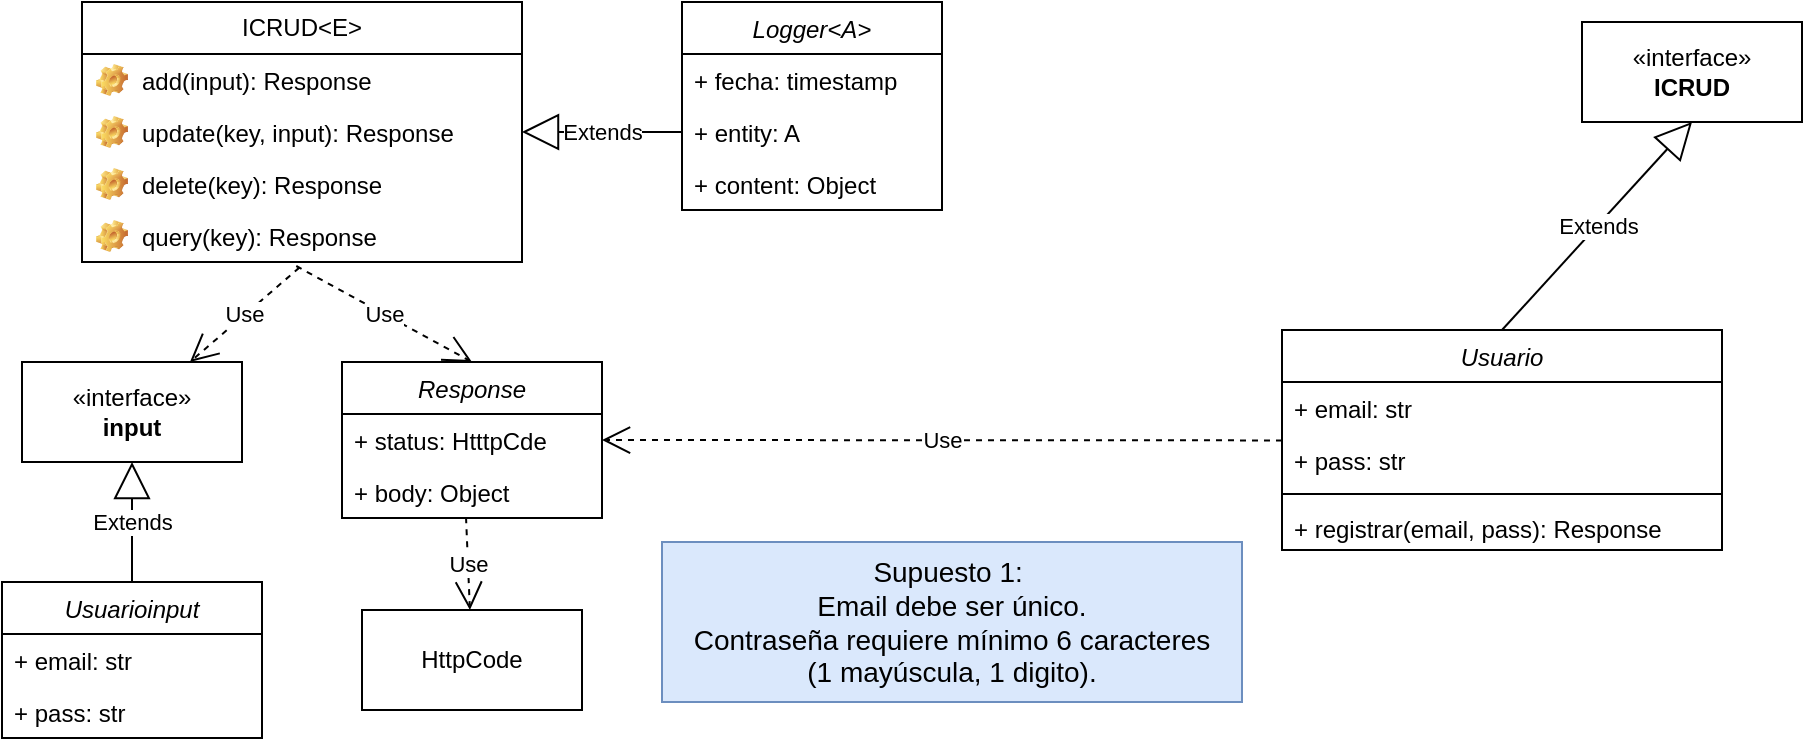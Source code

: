 <mxfile version="28.2.7">
  <diagram id="C5RBs43oDa-KdzZeNtuy" name="Page-1">
    <mxGraphModel dx="1557" dy="732" grid="1" gridSize="10" guides="1" tooltips="1" connect="1" arrows="1" fold="1" page="1" pageScale="1" pageWidth="827" pageHeight="1169" math="0" shadow="0">
      <root>
        <mxCell id="WIyWlLk6GJQsqaUBKTNV-0" />
        <mxCell id="WIyWlLk6GJQsqaUBKTNV-1" parent="WIyWlLk6GJQsqaUBKTNV-0" />
        <mxCell id="zkfFHV4jXpPFQw0GAbJ--0" value="Usuario" style="swimlane;fontStyle=2;align=center;verticalAlign=top;childLayout=stackLayout;horizontal=1;startSize=26;horizontalStack=0;resizeParent=1;resizeLast=0;collapsible=1;marginBottom=0;rounded=0;shadow=0;strokeWidth=1;" parent="WIyWlLk6GJQsqaUBKTNV-1" vertex="1">
          <mxGeometry x="620" y="214" width="220" height="110" as="geometry">
            <mxRectangle x="230" y="140" width="160" height="26" as="alternateBounds" />
          </mxGeometry>
        </mxCell>
        <mxCell id="f-wM4YywMEG4VE4mOqUz-0" value="+ email: str" style="text;strokeColor=none;fillColor=none;align=left;verticalAlign=top;spacingLeft=4;spacingRight=4;overflow=hidden;rotatable=0;points=[[0,0.5],[1,0.5]];portConstraint=eastwest;whiteSpace=wrap;html=1;" vertex="1" parent="zkfFHV4jXpPFQw0GAbJ--0">
          <mxGeometry y="26" width="220" height="26" as="geometry" />
        </mxCell>
        <mxCell id="f-wM4YywMEG4VE4mOqUz-1" value="+ pass: str" style="text;strokeColor=none;fillColor=none;align=left;verticalAlign=top;spacingLeft=4;spacingRight=4;overflow=hidden;rotatable=0;points=[[0,0.5],[1,0.5]];portConstraint=eastwest;whiteSpace=wrap;html=1;" vertex="1" parent="zkfFHV4jXpPFQw0GAbJ--0">
          <mxGeometry y="52" width="220" height="26" as="geometry" />
        </mxCell>
        <mxCell id="zkfFHV4jXpPFQw0GAbJ--4" value="" style="line;html=1;strokeWidth=1;align=left;verticalAlign=middle;spacingTop=-1;spacingLeft=3;spacingRight=3;rotatable=0;labelPosition=right;points=[];portConstraint=eastwest;" parent="zkfFHV4jXpPFQw0GAbJ--0" vertex="1">
          <mxGeometry y="78" width="220" height="8" as="geometry" />
        </mxCell>
        <mxCell id="f-wM4YywMEG4VE4mOqUz-3" value="+ registrar(email, pass): Response" style="text;strokeColor=none;fillColor=none;align=left;verticalAlign=top;spacingLeft=4;spacingRight=4;overflow=hidden;rotatable=0;points=[[0,0.5],[1,0.5]];portConstraint=eastwest;whiteSpace=wrap;html=1;" vertex="1" parent="zkfFHV4jXpPFQw0GAbJ--0">
          <mxGeometry y="86" width="220" height="24" as="geometry" />
        </mxCell>
        <mxCell id="f-wM4YywMEG4VE4mOqUz-4" value="ICRUD&amp;lt;E&amp;gt;" style="swimlane;fontStyle=0;childLayout=stackLayout;horizontal=1;startSize=26;fillColor=none;horizontalStack=0;resizeParent=1;resizeParentMax=0;resizeLast=0;collapsible=1;marginBottom=0;whiteSpace=wrap;html=1;" vertex="1" parent="WIyWlLk6GJQsqaUBKTNV-1">
          <mxGeometry x="20" y="50" width="220" height="130" as="geometry" />
        </mxCell>
        <mxCell id="f-wM4YywMEG4VE4mOqUz-11" value="add(input): Response" style="label;fontStyle=0;strokeColor=none;fillColor=none;align=left;verticalAlign=top;overflow=hidden;spacingLeft=28;spacingRight=4;rotatable=0;points=[[0,0.5],[1,0.5]];portConstraint=eastwest;imageWidth=16;imageHeight=16;whiteSpace=wrap;html=1;image=img/clipart/Gear_128x128.png" vertex="1" parent="f-wM4YywMEG4VE4mOqUz-4">
          <mxGeometry y="26" width="220" height="26" as="geometry" />
        </mxCell>
        <mxCell id="f-wM4YywMEG4VE4mOqUz-8" value="update(key, input): Response" style="label;fontStyle=0;strokeColor=none;fillColor=none;align=left;verticalAlign=top;overflow=hidden;spacingLeft=28;spacingRight=4;rotatable=0;points=[[0,0.5],[1,0.5]];portConstraint=eastwest;imageWidth=16;imageHeight=16;whiteSpace=wrap;html=1;image=img/clipart/Gear_128x128.png" vertex="1" parent="f-wM4YywMEG4VE4mOqUz-4">
          <mxGeometry y="52" width="220" height="26" as="geometry" />
        </mxCell>
        <mxCell id="f-wM4YywMEG4VE4mOqUz-10" value="delete(key): Response" style="label;fontStyle=0;strokeColor=none;fillColor=none;align=left;verticalAlign=top;overflow=hidden;spacingLeft=28;spacingRight=4;rotatable=0;points=[[0,0.5],[1,0.5]];portConstraint=eastwest;imageWidth=16;imageHeight=16;whiteSpace=wrap;html=1;image=img/clipart/Gear_128x128.png" vertex="1" parent="f-wM4YywMEG4VE4mOqUz-4">
          <mxGeometry y="78" width="220" height="26" as="geometry" />
        </mxCell>
        <mxCell id="f-wM4YywMEG4VE4mOqUz-9" value="query(key): Response" style="label;fontStyle=0;strokeColor=none;fillColor=none;align=left;verticalAlign=top;overflow=hidden;spacingLeft=28;spacingRight=4;rotatable=0;points=[[0,0.5],[1,0.5]];portConstraint=eastwest;imageWidth=16;imageHeight=16;whiteSpace=wrap;html=1;image=img/clipart/Gear_128x128.png" vertex="1" parent="f-wM4YywMEG4VE4mOqUz-4">
          <mxGeometry y="104" width="220" height="26" as="geometry" />
        </mxCell>
        <mxCell id="f-wM4YywMEG4VE4mOqUz-12" value="«interface»&lt;br&gt;&lt;b&gt;input&lt;/b&gt;" style="html=1;whiteSpace=wrap;" vertex="1" parent="WIyWlLk6GJQsqaUBKTNV-1">
          <mxGeometry x="-10" y="230" width="110" height="50" as="geometry" />
        </mxCell>
        <mxCell id="f-wM4YywMEG4VE4mOqUz-13" value="Use" style="endArrow=open;endSize=12;dashed=1;html=1;rounded=0;exitX=0.494;exitY=1.108;exitDx=0;exitDy=0;exitPerimeter=0;" edge="1" parent="WIyWlLk6GJQsqaUBKTNV-1" source="f-wM4YywMEG4VE4mOqUz-9" target="f-wM4YywMEG4VE4mOqUz-12">
          <mxGeometry width="160" relative="1" as="geometry">
            <mxPoint x="170" y="280" as="sourcePoint" />
            <mxPoint x="90" y="270" as="targetPoint" />
          </mxGeometry>
        </mxCell>
        <mxCell id="f-wM4YywMEG4VE4mOqUz-14" value="Usuarioinput" style="swimlane;fontStyle=2;align=center;verticalAlign=top;childLayout=stackLayout;horizontal=1;startSize=26;horizontalStack=0;resizeParent=1;resizeLast=0;collapsible=1;marginBottom=0;rounded=0;shadow=0;strokeWidth=1;" vertex="1" parent="WIyWlLk6GJQsqaUBKTNV-1">
          <mxGeometry x="-20" y="340" width="130" height="78" as="geometry">
            <mxRectangle x="230" y="140" width="160" height="26" as="alternateBounds" />
          </mxGeometry>
        </mxCell>
        <mxCell id="f-wM4YywMEG4VE4mOqUz-15" value="+ email: str" style="text;strokeColor=none;fillColor=none;align=left;verticalAlign=top;spacingLeft=4;spacingRight=4;overflow=hidden;rotatable=0;points=[[0,0.5],[1,0.5]];portConstraint=eastwest;whiteSpace=wrap;html=1;" vertex="1" parent="f-wM4YywMEG4VE4mOqUz-14">
          <mxGeometry y="26" width="130" height="26" as="geometry" />
        </mxCell>
        <mxCell id="f-wM4YywMEG4VE4mOqUz-16" value="+ pass: str" style="text;strokeColor=none;fillColor=none;align=left;verticalAlign=top;spacingLeft=4;spacingRight=4;overflow=hidden;rotatable=0;points=[[0,0.5],[1,0.5]];portConstraint=eastwest;whiteSpace=wrap;html=1;" vertex="1" parent="f-wM4YywMEG4VE4mOqUz-14">
          <mxGeometry y="52" width="130" height="26" as="geometry" />
        </mxCell>
        <mxCell id="f-wM4YywMEG4VE4mOqUz-19" value="Extends" style="endArrow=block;endSize=16;endFill=0;html=1;rounded=0;exitX=0.5;exitY=0;exitDx=0;exitDy=0;entryX=0.5;entryY=1;entryDx=0;entryDy=0;" edge="1" parent="WIyWlLk6GJQsqaUBKTNV-1" source="f-wM4YywMEG4VE4mOqUz-14" target="f-wM4YywMEG4VE4mOqUz-12">
          <mxGeometry width="160" relative="1" as="geometry">
            <mxPoint x="220" y="280" as="sourcePoint" />
            <mxPoint x="380" y="280" as="targetPoint" />
          </mxGeometry>
        </mxCell>
        <mxCell id="f-wM4YywMEG4VE4mOqUz-20" value="Response" style="swimlane;fontStyle=2;align=center;verticalAlign=top;childLayout=stackLayout;horizontal=1;startSize=26;horizontalStack=0;resizeParent=1;resizeLast=0;collapsible=1;marginBottom=0;rounded=0;shadow=0;strokeWidth=1;" vertex="1" parent="WIyWlLk6GJQsqaUBKTNV-1">
          <mxGeometry x="150" y="230" width="130" height="78" as="geometry">
            <mxRectangle x="230" y="140" width="160" height="26" as="alternateBounds" />
          </mxGeometry>
        </mxCell>
        <mxCell id="f-wM4YywMEG4VE4mOqUz-21" value="+ status: HtttpCde" style="text;strokeColor=none;fillColor=none;align=left;verticalAlign=top;spacingLeft=4;spacingRight=4;overflow=hidden;rotatable=0;points=[[0,0.5],[1,0.5]];portConstraint=eastwest;whiteSpace=wrap;html=1;" vertex="1" parent="f-wM4YywMEG4VE4mOqUz-20">
          <mxGeometry y="26" width="130" height="26" as="geometry" />
        </mxCell>
        <mxCell id="f-wM4YywMEG4VE4mOqUz-22" value="+ body: Object" style="text;strokeColor=none;fillColor=none;align=left;verticalAlign=top;spacingLeft=4;spacingRight=4;overflow=hidden;rotatable=0;points=[[0,0.5],[1,0.5]];portConstraint=eastwest;whiteSpace=wrap;html=1;" vertex="1" parent="f-wM4YywMEG4VE4mOqUz-20">
          <mxGeometry y="52" width="130" height="26" as="geometry" />
        </mxCell>
        <mxCell id="f-wM4YywMEG4VE4mOqUz-23" value="Use" style="endArrow=open;endSize=12;dashed=1;html=1;rounded=0;entryX=0.5;entryY=0;entryDx=0;entryDy=0;exitX=0.487;exitY=1.077;exitDx=0;exitDy=0;exitPerimeter=0;" edge="1" parent="WIyWlLk6GJQsqaUBKTNV-1" source="f-wM4YywMEG4VE4mOqUz-9" target="f-wM4YywMEG4VE4mOqUz-20">
          <mxGeometry width="160" relative="1" as="geometry">
            <mxPoint x="130" y="190" as="sourcePoint" />
            <mxPoint x="110" y="237" as="targetPoint" />
          </mxGeometry>
        </mxCell>
        <mxCell id="f-wM4YywMEG4VE4mOqUz-24" value="HttpCode" style="html=1;whiteSpace=wrap;" vertex="1" parent="WIyWlLk6GJQsqaUBKTNV-1">
          <mxGeometry x="160" y="354" width="110" height="50" as="geometry" />
        </mxCell>
        <mxCell id="f-wM4YywMEG4VE4mOqUz-25" value="Use" style="endArrow=open;endSize=12;dashed=1;html=1;rounded=0;exitX=0.477;exitY=0.985;exitDx=0;exitDy=0;exitPerimeter=0;" edge="1" parent="WIyWlLk6GJQsqaUBKTNV-1" source="f-wM4YywMEG4VE4mOqUz-22" target="f-wM4YywMEG4VE4mOqUz-24">
          <mxGeometry width="160" relative="1" as="geometry">
            <mxPoint x="445" y="310" as="sourcePoint" />
            <mxPoint x="390" y="357" as="targetPoint" />
          </mxGeometry>
        </mxCell>
        <mxCell id="f-wM4YywMEG4VE4mOqUz-26" value="«interface»&lt;br&gt;&lt;b&gt;ICRUD&lt;/b&gt;" style="html=1;whiteSpace=wrap;" vertex="1" parent="WIyWlLk6GJQsqaUBKTNV-1">
          <mxGeometry x="770" y="60" width="110" height="50" as="geometry" />
        </mxCell>
        <mxCell id="f-wM4YywMEG4VE4mOqUz-27" value="Extends" style="endArrow=block;endSize=16;endFill=0;html=1;rounded=0;exitX=0.5;exitY=0;exitDx=0;exitDy=0;entryX=0.5;entryY=1;entryDx=0;entryDy=0;" edge="1" parent="WIyWlLk6GJQsqaUBKTNV-1" source="zkfFHV4jXpPFQw0GAbJ--0" target="f-wM4YywMEG4VE4mOqUz-26">
          <mxGeometry width="160" relative="1" as="geometry">
            <mxPoint x="440" y="320" as="sourcePoint" />
            <mxPoint x="440" y="260" as="targetPoint" />
          </mxGeometry>
        </mxCell>
        <mxCell id="f-wM4YywMEG4VE4mOqUz-28" value="Use" style="endArrow=open;endSize=12;dashed=1;html=1;rounded=0;entryX=1;entryY=0.5;entryDx=0;entryDy=0;exitX=0;exitY=1.123;exitDx=0;exitDy=0;exitPerimeter=0;" edge="1" parent="WIyWlLk6GJQsqaUBKTNV-1" source="f-wM4YywMEG4VE4mOqUz-0" target="f-wM4YywMEG4VE4mOqUz-21">
          <mxGeometry width="160" relative="1" as="geometry">
            <mxPoint x="350" y="310" as="sourcePoint" />
            <mxPoint x="438" y="358" as="targetPoint" />
          </mxGeometry>
        </mxCell>
        <mxCell id="f-wM4YywMEG4VE4mOqUz-29" value="Logger&lt;A&gt;" style="swimlane;fontStyle=2;align=center;verticalAlign=top;childLayout=stackLayout;horizontal=1;startSize=26;horizontalStack=0;resizeParent=1;resizeLast=0;collapsible=1;marginBottom=0;rounded=0;shadow=0;strokeWidth=1;" vertex="1" parent="WIyWlLk6GJQsqaUBKTNV-1">
          <mxGeometry x="320" y="50" width="130" height="104" as="geometry">
            <mxRectangle x="230" y="140" width="160" height="26" as="alternateBounds" />
          </mxGeometry>
        </mxCell>
        <mxCell id="f-wM4YywMEG4VE4mOqUz-30" value="+ fecha: timestamp" style="text;strokeColor=none;fillColor=none;align=left;verticalAlign=top;spacingLeft=4;spacingRight=4;overflow=hidden;rotatable=0;points=[[0,0.5],[1,0.5]];portConstraint=eastwest;whiteSpace=wrap;html=1;" vertex="1" parent="f-wM4YywMEG4VE4mOqUz-29">
          <mxGeometry y="26" width="130" height="26" as="geometry" />
        </mxCell>
        <mxCell id="f-wM4YywMEG4VE4mOqUz-31" value="+ entity: A" style="text;strokeColor=none;fillColor=none;align=left;verticalAlign=top;spacingLeft=4;spacingRight=4;overflow=hidden;rotatable=0;points=[[0,0.5],[1,0.5]];portConstraint=eastwest;whiteSpace=wrap;html=1;" vertex="1" parent="f-wM4YywMEG4VE4mOqUz-29">
          <mxGeometry y="52" width="130" height="26" as="geometry" />
        </mxCell>
        <mxCell id="f-wM4YywMEG4VE4mOqUz-32" value="+ content: Object" style="text;strokeColor=none;fillColor=none;align=left;verticalAlign=top;spacingLeft=4;spacingRight=4;overflow=hidden;rotatable=0;points=[[0,0.5],[1,0.5]];portConstraint=eastwest;whiteSpace=wrap;html=1;" vertex="1" parent="f-wM4YywMEG4VE4mOqUz-29">
          <mxGeometry y="78" width="130" height="26" as="geometry" />
        </mxCell>
        <mxCell id="f-wM4YywMEG4VE4mOqUz-33" value="Extends" style="endArrow=block;endSize=16;endFill=0;html=1;rounded=0;exitX=0;exitY=0.5;exitDx=0;exitDy=0;entryX=1;entryY=0.5;entryDx=0;entryDy=0;" edge="1" parent="WIyWlLk6GJQsqaUBKTNV-1" source="f-wM4YywMEG4VE4mOqUz-31" target="f-wM4YywMEG4VE4mOqUz-8">
          <mxGeometry width="160" relative="1" as="geometry">
            <mxPoint x="300" y="294" as="sourcePoint" />
            <mxPoint x="375" y="180" as="targetPoint" />
          </mxGeometry>
        </mxCell>
        <mxCell id="f-wM4YywMEG4VE4mOqUz-34" value="&lt;font style=&quot;font-size: 14px;&quot;&gt;Supuesto 1:&amp;nbsp;&lt;/font&gt;&lt;div&gt;&lt;font style=&quot;font-size: 14px;&quot;&gt;Email debe ser único.&lt;/font&gt;&lt;/div&gt;&lt;div&gt;&lt;font style=&quot;font-size: 14px;&quot;&gt;&amp;nbsp;Contraseña requiere mínimo 6 caracteres&amp;nbsp;&lt;/font&gt;&lt;/div&gt;&lt;div&gt;&lt;font style=&quot;font-size: 14px;&quot;&gt;(1 mayúscula, 1 digito).&lt;/font&gt;&lt;/div&gt;" style="html=1;whiteSpace=wrap;fillColor=#dae8fc;strokeColor=#6c8ebf;" vertex="1" parent="WIyWlLk6GJQsqaUBKTNV-1">
          <mxGeometry x="310" y="320" width="290" height="80" as="geometry" />
        </mxCell>
      </root>
    </mxGraphModel>
  </diagram>
</mxfile>
